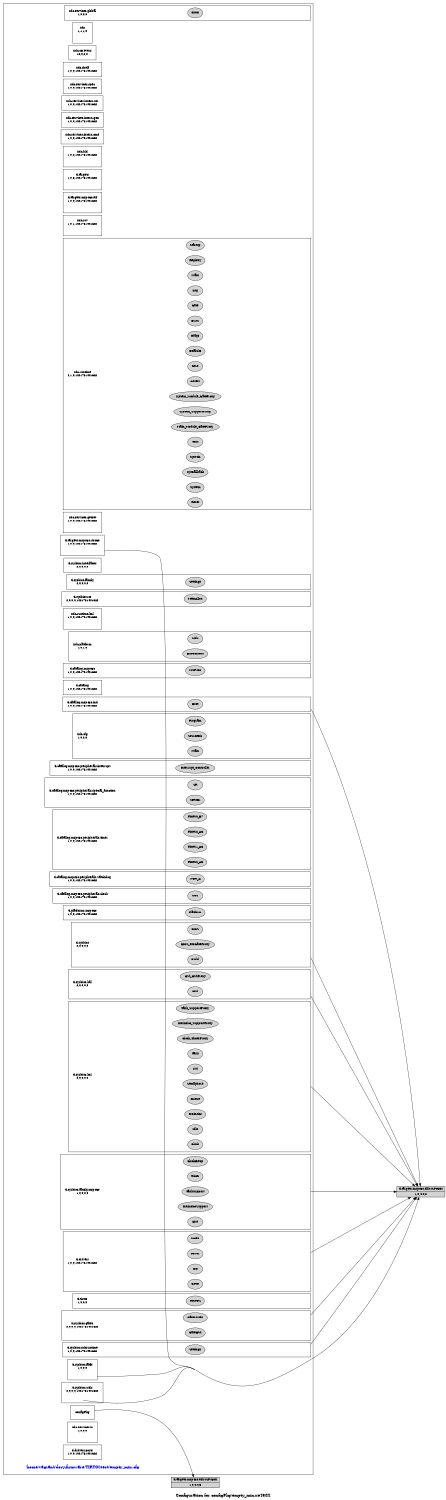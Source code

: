 digraph configuration {
    size="7.5,10";
    rankdir=LR;
    ranksep=".50 equally";
    concentrate=true;
    compound=true;
    label="\nConfiguration for configPkg/empty_min.xe430X"
  node [font=Helvetica, fontsize=14, fontcolor=black];  subgraph cluster0 {label=""; __cfg [label="/home/vagrant/dory-firmware/TIRTOStest/empty_min.cfg", color=white, fontcolor=blue];
    node [font=Helvetica, fontsize=10];    subgraph cluster1 {
        label="";
        xdc_services_global__top [shape=box,label="xdc.services.global\n1,0,0,0", color=white];
        xdc_services_global__bot [shape=point,label="", style=invis];
        xdc_services_global_Clock [style=filled,fillcolor=lightgray, label="Clock"];
        xdc_services_global__top -> xdc_services_global_Clock[style=invis];
        xdc_services_global_Clock -> xdc_services_global__bot[style=invis];
    }
    subgraph cluster2 {
        label="";
        xdc__top [shape=box,label="xdc\n1,1,1,0", color=white];
        xdc__bot [shape=point,label="", style=invis];
    }
    subgraph cluster3 {
        label="";
        xdc_corevers__top [shape=box,label="xdc.corevers\n16,0,2,0", color=white];
    }
    subgraph cluster4 {
        label="";
        xdc_shelf__top [shape=box,label="xdc.shelf\n1,0,0,1421781441622", color=white];
    }
    subgraph cluster5 {
        label="";
        xdc_services_spec__top [shape=box,label="xdc.services.spec\n1,0,0,1421781441622", color=white];
    }
    subgraph cluster6 {
        label="";
        xdc_services_intern_xsr__top [shape=box,label="xdc.services.intern.xsr\n1,0,0,1421781441622", color=white];
    }
    subgraph cluster7 {
        label="";
        xdc_services_intern_gen__top [shape=box,label="xdc.services.intern.gen\n1,0,0,1421781441622", color=white];
    }
    subgraph cluster8 {
        label="";
        xdc_services_intern_cmd__top [shape=box,label="xdc.services.intern.cmd\n1,0,0,1421781441622", color=white];
    }
    subgraph cluster9 {
        label="";
        xdc_bld__top [shape=box,label="xdc.bld\n1,0,2,1421781441622", color=white];
        xdc_bld__bot [shape=point,label="", style=invis];
    }
    subgraph cluster10 {
        label="";
        ti_targets__top [shape=box,label="ti.targets\n1,0,3,1421781441622", color=white];
        ti_targets__bot [shape=point,label="", style=invis];
    }
    subgraph cluster11 {
        label="";
        ti_targets_msp430_elf__top [shape=box,label="ti.targets.msp430.elf\n1,0,0,1421781441622", color=white];
        ti_targets_msp430_elf__bot [shape=point,label="", style=invis];
    }
    subgraph cluster12 {
        label="";
        xdc_rov__top [shape=box,label="xdc.rov\n1,0,1,1421781441622", color=white];
        xdc_rov__bot [shape=point,label="", style=invis];
    }
    subgraph cluster13 {
        label="";
        xdc_runtime__top [shape=box,label="xdc.runtime\n2,1,0,1421781441622", color=white];
        xdc_runtime__bot [shape=point,label="", style=invis];
        xdc_runtime_Assert [style=filled,fillcolor=lightgray, label="Assert"];
        xdc_runtime__top -> xdc_runtime_Assert[style=invis];
        xdc_runtime_Assert -> xdc_runtime__bot[style=invis];
        xdc_runtime_Core [style=filled,fillcolor=lightgray, label="Core"];
        xdc_runtime__top -> xdc_runtime_Core[style=invis];
        xdc_runtime_Core -> xdc_runtime__bot[style=invis];
        xdc_runtime_Defaults [style=filled,fillcolor=lightgray, label="Defaults"];
        xdc_runtime__top -> xdc_runtime_Defaults[style=invis];
        xdc_runtime_Defaults -> xdc_runtime__bot[style=invis];
        xdc_runtime_Diags [style=filled,fillcolor=lightgray, label="Diags"];
        xdc_runtime__top -> xdc_runtime_Diags[style=invis];
        xdc_runtime_Diags -> xdc_runtime__bot[style=invis];
        xdc_runtime_Error [style=filled,fillcolor=lightgray, label="Error"];
        xdc_runtime__top -> xdc_runtime_Error[style=invis];
        xdc_runtime_Error -> xdc_runtime__bot[style=invis];
        xdc_runtime_Gate [style=filled,fillcolor=lightgray, label="Gate"];
        xdc_runtime__top -> xdc_runtime_Gate[style=invis];
        xdc_runtime_Gate -> xdc_runtime__bot[style=invis];
        xdc_runtime_Log [style=filled,fillcolor=lightgray, label="Log"];
        xdc_runtime__top -> xdc_runtime_Log[style=invis];
        xdc_runtime_Log -> xdc_runtime__bot[style=invis];
        xdc_runtime_Main [style=filled,fillcolor=lightgray, label="Main"];
        xdc_runtime__top -> xdc_runtime_Main[style=invis];
        xdc_runtime_Main -> xdc_runtime__bot[style=invis];
        xdc_runtime_Registry [style=filled,fillcolor=lightgray, label="Registry"];
        xdc_runtime__top -> xdc_runtime_Registry[style=invis];
        xdc_runtime_Registry -> xdc_runtime__bot[style=invis];
        xdc_runtime_Startup [style=filled,fillcolor=lightgray, label="Startup"];
        xdc_runtime__top -> xdc_runtime_Startup[style=invis];
        xdc_runtime_Startup -> xdc_runtime__bot[style=invis];
        xdc_runtime_Reset [style=filled,fillcolor=lightgray, label="Reset"];
        xdc_runtime__top -> xdc_runtime_Reset[style=invis];
        xdc_runtime_Reset -> xdc_runtime__bot[style=invis];
        xdc_runtime_System [style=filled,fillcolor=lightgray, label="System"];
        xdc_runtime__top -> xdc_runtime_System[style=invis];
        xdc_runtime_System -> xdc_runtime__bot[style=invis];
        xdc_runtime_SysCallback [style=filled,fillcolor=lightgray, label="SysCallback"];
        xdc_runtime__top -> xdc_runtime_SysCallback[style=invis];
        xdc_runtime_SysCallback -> xdc_runtime__bot[style=invis];
        xdc_runtime_SysMin [style=filled,fillcolor=lightgray, label="SysMin"];
        xdc_runtime__top -> xdc_runtime_SysMin[style=invis];
        xdc_runtime_SysMin -> xdc_runtime__bot[style=invis];
        xdc_runtime_Text [style=filled,fillcolor=lightgray, label="Text"];
        xdc_runtime__top -> xdc_runtime_Text[style=invis];
        xdc_runtime_Text -> xdc_runtime__bot[style=invis];
        xdc_runtime_Main_Module_GateProxy [style=filled,fillcolor=lightgray, label="Main_Module_GateProxy"];
        xdc_runtime__top -> xdc_runtime_Main_Module_GateProxy[style=invis];
        xdc_runtime_Main_Module_GateProxy -> xdc_runtime__bot[style=invis];
        xdc_runtime_System_SupportProxy [style=filled,fillcolor=lightgray, label="System_SupportProxy"];
        xdc_runtime__top -> xdc_runtime_System_SupportProxy[style=invis];
        xdc_runtime_System_SupportProxy -> xdc_runtime__bot[style=invis];
        xdc_runtime_System_Module_GateProxy [style=filled,fillcolor=lightgray, label="System_Module_GateProxy"];
        xdc_runtime__top -> xdc_runtime_System_Module_GateProxy[style=invis];
        xdc_runtime_System_Module_GateProxy -> xdc_runtime__bot[style=invis];
    }
    subgraph cluster14 {
        label="";
        xdc_services_getset__top [shape=box,label="xdc.services.getset\n1,0,0,1421781441622", color=white];
        xdc_services_getset__bot [shape=point,label="", style=invis];
    }
    subgraph cluster15 {
        label="";
        ti_targets_msp430_rts430__top [shape=box,label="ti.targets.msp430.rts430\n1,0,0,1421781441622", color=white];
        ti_targets_msp430_rts430__bot [shape=point,label="", style=invis];
    }
    subgraph cluster16 {
        label="";
        ti_sysbios_interfaces__top [shape=box,label="ti.sysbios.interfaces\n2,0,0,0,0", color=white];
    }
    subgraph cluster17 {
        label="";
        ti_sysbios_family__top [shape=box,label="ti.sysbios.family\n2,0,0,0,0", color=white];
        ti_sysbios_family__bot [shape=point,label="", style=invis];
        ti_sysbios_family_Settings [style=filled,fillcolor=lightgray, label="Settings"];
        ti_sysbios_family__top -> ti_sysbios_family_Settings[style=invis];
        ti_sysbios_family_Settings -> ti_sysbios_family__bot[style=invis];
    }
    subgraph cluster18 {
        label="";
        ti_sysbios_rts__top [shape=box,label="ti.sysbios.rts\n2,0,0,0,1421781441622", color=white];
        ti_sysbios_rts__bot [shape=point,label="", style=invis];
        ti_sysbios_rts_MemAlloc [style=filled,fillcolor=lightgray, label="MemAlloc"];
        ti_sysbios_rts__top -> ti_sysbios_rts_MemAlloc[style=invis];
        ti_sysbios_rts_MemAlloc -> ti_sysbios_rts__bot[style=invis];
    }
    subgraph cluster19 {
        label="";
        xdc_runtime_knl__top [shape=box,label="xdc.runtime.knl\n1,0,0,1421781441622", color=white];
        xdc_runtime_knl__bot [shape=point,label="", style=invis];
    }
    subgraph cluster20 {
        label="";
        xdc_platform__top [shape=box,label="xdc.platform\n1,0,1,0", color=white];
        xdc_platform__bot [shape=point,label="", style=invis];
        xdc_platform_ExeContext [style=filled,fillcolor=lightgray, label="ExeContext"];
        xdc_platform__top -> xdc_platform_ExeContext[style=invis];
        xdc_platform_ExeContext -> xdc_platform__bot[style=invis];
        xdc_platform_Utils [style=filled,fillcolor=lightgray, label="Utils"];
        xdc_platform__top -> xdc_platform_Utils[style=invis];
        xdc_platform_Utils -> xdc_platform__bot[style=invis];
    }
    subgraph cluster21 {
        label="";
        ti_catalog_msp430__top [shape=box,label="ti.catalog.msp430\n1,0,0,1421781441622", color=white];
        ti_catalog_msp430__bot [shape=point,label="", style=invis];
        ti_catalog_msp430_MSP430 [style=filled,fillcolor=lightgray, label="MSP430"];
        ti_catalog_msp430__top -> ti_catalog_msp430_MSP430[style=invis];
        ti_catalog_msp430_MSP430 -> ti_catalog_msp430__bot[style=invis];
    }
    subgraph cluster22 {
        label="";
        ti_catalog__top [shape=box,label="ti.catalog\n1,0,0,1421781441622", color=white];
    }
    subgraph cluster23 {
        label="";
        ti_catalog_msp430_init__top [shape=box,label="ti.catalog.msp430.init\n1,0,0,1421781441622", color=white];
        ti_catalog_msp430_init__bot [shape=point,label="", style=invis];
        ti_catalog_msp430_init_Boot [style=filled,fillcolor=lightgray, label="Boot"];
        ti_catalog_msp430_init__top -> ti_catalog_msp430_init_Boot[style=invis];
        ti_catalog_msp430_init_Boot -> ti_catalog_msp430_init__bot[style=invis];
    }
    subgraph cluster24 {
        label="";
        xdc_cfg__top [shape=box,label="xdc.cfg\n1,0,2,0", color=white];
        xdc_cfg__bot [shape=point,label="", style=invis];
        xdc_cfg_Program [style=filled,fillcolor=lightgray, label="Program"];
        xdc_cfg__top -> xdc_cfg_Program[style=invis];
        xdc_cfg_Program -> xdc_cfg__bot[style=invis];
        xdc_cfg_Main [style=filled,fillcolor=lightgray, label="Main"];
        xdc_cfg__top -> xdc_cfg_Main[style=invis];
        xdc_cfg_Main -> xdc_cfg__bot[style=invis];
        xdc_cfg_SourceDir [style=filled,fillcolor=lightgray, label="SourceDir"];
        xdc_cfg__top -> xdc_cfg_SourceDir[style=invis];
        xdc_cfg_SourceDir -> xdc_cfg__bot[style=invis];
    }
    subgraph cluster25 {
        label="";
        ti_catalog_msp430_peripherals_interrupt__top [shape=box,label="ti.catalog.msp430.peripherals.interrupt\n1,0,0,1421781441622", color=white];
        ti_catalog_msp430_peripherals_interrupt__bot [shape=point,label="", style=invis];
        ti_catalog_msp430_peripherals_interrupt_Interrupt_Controller [style=filled,fillcolor=lightgray, label="Interrupt_Controller"];
        ti_catalog_msp430_peripherals_interrupt__top -> ti_catalog_msp430_peripherals_interrupt_Interrupt_Controller[style=invis];
        ti_catalog_msp430_peripherals_interrupt_Interrupt_Controller -> ti_catalog_msp430_peripherals_interrupt__bot[style=invis];
    }
    subgraph cluster26 {
        label="";
        ti_catalog_msp430_peripherals_special_function__top [shape=box,label="ti.catalog.msp430.peripherals.special_function\n1,0,0,1421781441622", color=white];
        ti_catalog_msp430_peripherals_special_function__bot [shape=point,label="", style=invis];
        ti_catalog_msp430_peripherals_special_function_SFRIE1 [style=filled,fillcolor=lightgray, label="SFRIE1"];
        ti_catalog_msp430_peripherals_special_function__top -> ti_catalog_msp430_peripherals_special_function_SFRIE1[style=invis];
        ti_catalog_msp430_peripherals_special_function_SFRIE1 -> ti_catalog_msp430_peripherals_special_function__bot[style=invis];
        ti_catalog_msp430_peripherals_special_function_SR [style=filled,fillcolor=lightgray, label="SR"];
        ti_catalog_msp430_peripherals_special_function__top -> ti_catalog_msp430_peripherals_special_function_SR[style=invis];
        ti_catalog_msp430_peripherals_special_function_SR -> ti_catalog_msp430_peripherals_special_function__bot[style=invis];
    }
    subgraph cluster27 {
        label="";
        ti_catalog_msp430_peripherals_timer__top [shape=box,label="ti.catalog.msp430.peripherals.timer\n1,0,0,1421781441622", color=white];
        ti_catalog_msp430_peripherals_timer__bot [shape=point,label="", style=invis];
        ti_catalog_msp430_peripherals_timer_Timer0_A5 [style=filled,fillcolor=lightgray, label="Timer0_A5"];
        ti_catalog_msp430_peripherals_timer__top -> ti_catalog_msp430_peripherals_timer_Timer0_A5[style=invis];
        ti_catalog_msp430_peripherals_timer_Timer0_A5 -> ti_catalog_msp430_peripherals_timer__bot[style=invis];
        ti_catalog_msp430_peripherals_timer_Timer1_A3 [style=filled,fillcolor=lightgray, label="Timer1_A3"];
        ti_catalog_msp430_peripherals_timer__top -> ti_catalog_msp430_peripherals_timer_Timer1_A3[style=invis];
        ti_catalog_msp430_peripherals_timer_Timer1_A3 -> ti_catalog_msp430_peripherals_timer__bot[style=invis];
        ti_catalog_msp430_peripherals_timer_Timer2_A3 [style=filled,fillcolor=lightgray, label="Timer2_A3"];
        ti_catalog_msp430_peripherals_timer__top -> ti_catalog_msp430_peripherals_timer_Timer2_A3[style=invis];
        ti_catalog_msp430_peripherals_timer_Timer2_A3 -> ti_catalog_msp430_peripherals_timer__bot[style=invis];
        ti_catalog_msp430_peripherals_timer_Timer0_B7 [style=filled,fillcolor=lightgray, label="Timer0_B7"];
        ti_catalog_msp430_peripherals_timer__top -> ti_catalog_msp430_peripherals_timer_Timer0_B7[style=invis];
        ti_catalog_msp430_peripherals_timer_Timer0_B7 -> ti_catalog_msp430_peripherals_timer__bot[style=invis];
    }
    subgraph cluster28 {
        label="";
        ti_catalog_msp430_peripherals_watchdog__top [shape=box,label="ti.catalog.msp430.peripherals.watchdog\n1,0,0,1421781441622", color=white];
        ti_catalog_msp430_peripherals_watchdog__bot [shape=point,label="", style=invis];
        ti_catalog_msp430_peripherals_watchdog_WDT_A [style=filled,fillcolor=lightgray, label="WDT_A"];
        ti_catalog_msp430_peripherals_watchdog__top -> ti_catalog_msp430_peripherals_watchdog_WDT_A[style=invis];
        ti_catalog_msp430_peripherals_watchdog_WDT_A -> ti_catalog_msp430_peripherals_watchdog__bot[style=invis];
    }
    subgraph cluster29 {
        label="";
        ti_catalog_msp430_peripherals_clock__top [shape=box,label="ti.catalog.msp430.peripherals.clock\n1,0,0,1421781441622", color=white];
        ti_catalog_msp430_peripherals_clock__bot [shape=point,label="", style=invis];
        ti_catalog_msp430_peripherals_clock_UCS [style=filled,fillcolor=lightgray, label="UCS"];
        ti_catalog_msp430_peripherals_clock__top -> ti_catalog_msp430_peripherals_clock_UCS[style=invis];
        ti_catalog_msp430_peripherals_clock_UCS -> ti_catalog_msp430_peripherals_clock__bot[style=invis];
    }
    subgraph cluster30 {
        label="";
        ti_platforms_msp430__top [shape=box,label="ti.platforms.msp430\n1,0,0,1421781441622", color=white];
        ti_platforms_msp430__bot [shape=point,label="", style=invis];
        ti_platforms_msp430_Platform [style=filled,fillcolor=lightgray, label="Platform"];
        ti_platforms_msp430__top -> ti_platforms_msp430_Platform[style=invis];
        ti_platforms_msp430_Platform -> ti_platforms_msp430__bot[style=invis];
    }
    subgraph cluster31 {
        label="";
        ti_sysbios__top [shape=box,label="ti.sysbios\n2,0,0,0,0", color=white];
        ti_sysbios__bot [shape=point,label="", style=invis];
        ti_sysbios_BIOS [style=filled,fillcolor=lightgray, label="BIOS"];
        ti_sysbios__top -> ti_sysbios_BIOS[style=invis];
        ti_sysbios_BIOS -> ti_sysbios__bot[style=invis];
        ti_sysbios_Build [style=filled,fillcolor=lightgray, label="Build"];
        ti_sysbios__top -> ti_sysbios_Build[style=invis];
        ti_sysbios_Build -> ti_sysbios__bot[style=invis];
        ti_sysbios_BIOS_RtsGateProxy [style=filled,fillcolor=lightgray, label="BIOS_RtsGateProxy"];
        ti_sysbios__top -> ti_sysbios_BIOS_RtsGateProxy[style=invis];
        ti_sysbios_BIOS_RtsGateProxy -> ti_sysbios__bot[style=invis];
    }
    subgraph cluster32 {
        label="";
        ti_sysbios_fatfs__top [shape=box,label="ti.sysbios.fatfs\n1,0,0,0", color=white];
        ti_sysbios_fatfs__bot [shape=point,label="", style=invis];
    }
    subgraph cluster33 {
        label="";
        ti_sysbios_hal__top [shape=box,label="ti.sysbios.hal\n2,0,0,0,0", color=white];
        ti_sysbios_hal__bot [shape=point,label="", style=invis];
        ti_sysbios_hal_Hwi [style=filled,fillcolor=lightgray, label="Hwi"];
        ti_sysbios_hal__top -> ti_sysbios_hal_Hwi[style=invis];
        ti_sysbios_hal_Hwi -> ti_sysbios_hal__bot[style=invis];
        ti_sysbios_hal_Hwi_HwiProxy [style=filled,fillcolor=lightgray, label="Hwi_HwiProxy"];
        ti_sysbios_hal__top -> ti_sysbios_hal_Hwi_HwiProxy[style=invis];
        ti_sysbios_hal_Hwi_HwiProxy -> ti_sysbios_hal__bot[style=invis];
    }
    subgraph cluster34 {
        label="";
        ti_sysbios_knl__top [shape=box,label="ti.sysbios.knl\n2,0,0,0,0", color=white];
        ti_sysbios_knl__bot [shape=point,label="", style=invis];
        ti_sysbios_knl_Clock [style=filled,fillcolor=lightgray, label="Clock"];
        ti_sysbios_knl__top -> ti_sysbios_knl_Clock[style=invis];
        ti_sysbios_knl_Clock -> ti_sysbios_knl__bot[style=invis];
        ti_sysbios_knl_Idle [style=filled,fillcolor=lightgray, label="Idle"];
        ti_sysbios_knl__top -> ti_sysbios_knl_Idle[style=invis];
        ti_sysbios_knl_Idle -> ti_sysbios_knl__bot[style=invis];
        ti_sysbios_knl_Intrinsics [style=filled,fillcolor=lightgray, label="Intrinsics"];
        ti_sysbios_knl__top -> ti_sysbios_knl_Intrinsics[style=invis];
        ti_sysbios_knl_Intrinsics -> ti_sysbios_knl__bot[style=invis];
        ti_sysbios_knl_Queue [style=filled,fillcolor=lightgray, label="Queue"];
        ti_sysbios_knl__top -> ti_sysbios_knl_Queue[style=invis];
        ti_sysbios_knl_Queue -> ti_sysbios_knl__bot[style=invis];
        ti_sysbios_knl_Semaphore [style=filled,fillcolor=lightgray, label="Semaphore"];
        ti_sysbios_knl__top -> ti_sysbios_knl_Semaphore[style=invis];
        ti_sysbios_knl_Semaphore -> ti_sysbios_knl__bot[style=invis];
        ti_sysbios_knl_Swi [style=filled,fillcolor=lightgray, label="Swi"];
        ti_sysbios_knl__top -> ti_sysbios_knl_Swi[style=invis];
        ti_sysbios_knl_Swi -> ti_sysbios_knl__bot[style=invis];
        ti_sysbios_knl_Task [style=filled,fillcolor=lightgray, label="Task"];
        ti_sysbios_knl__top -> ti_sysbios_knl_Task[style=invis];
        ti_sysbios_knl_Task -> ti_sysbios_knl__bot[style=invis];
        ti_sysbios_knl_Clock_TimerProxy [style=filled,fillcolor=lightgray, label="Clock_TimerProxy"];
        ti_sysbios_knl__top -> ti_sysbios_knl_Clock_TimerProxy[style=invis];
        ti_sysbios_knl_Clock_TimerProxy -> ti_sysbios_knl__bot[style=invis];
        ti_sysbios_knl_Intrinsics_SupportProxy [style=filled,fillcolor=lightgray, label="Intrinsics_SupportProxy"];
        ti_sysbios_knl__top -> ti_sysbios_knl_Intrinsics_SupportProxy[style=invis];
        ti_sysbios_knl_Intrinsics_SupportProxy -> ti_sysbios_knl__bot[style=invis];
        ti_sysbios_knl_Task_SupportProxy [style=filled,fillcolor=lightgray, label="Task_SupportProxy"];
        ti_sysbios_knl__top -> ti_sysbios_knl_Task_SupportProxy[style=invis];
        ti_sysbios_knl_Task_SupportProxy -> ti_sysbios_knl__bot[style=invis];
    }
    subgraph cluster35 {
        label="";
        ti_sysbios_family_msp430__top [shape=box,label="ti.sysbios.family.msp430\n1,0,0,0,0", color=white];
        ti_sysbios_family_msp430__bot [shape=point,label="", style=invis];
        ti_sysbios_family_msp430_Hwi [style=filled,fillcolor=lightgray, label="Hwi"];
        ti_sysbios_family_msp430__top -> ti_sysbios_family_msp430_Hwi[style=invis];
        ti_sysbios_family_msp430_Hwi -> ti_sysbios_family_msp430__bot[style=invis];
        ti_sysbios_family_msp430_IntrinsicsSupport [style=filled,fillcolor=lightgray, label="IntrinsicsSupport"];
        ti_sysbios_family_msp430__top -> ti_sysbios_family_msp430_IntrinsicsSupport[style=invis];
        ti_sysbios_family_msp430_IntrinsicsSupport -> ti_sysbios_family_msp430__bot[style=invis];
        ti_sysbios_family_msp430_TaskSupport [style=filled,fillcolor=lightgray, label="TaskSupport"];
        ti_sysbios_family_msp430__top -> ti_sysbios_family_msp430_TaskSupport[style=invis];
        ti_sysbios_family_msp430_TaskSupport -> ti_sysbios_family_msp430__bot[style=invis];
        ti_sysbios_family_msp430_Timer [style=filled,fillcolor=lightgray, label="Timer"];
        ti_sysbios_family_msp430__top -> ti_sysbios_family_msp430_Timer[style=invis];
        ti_sysbios_family_msp430_Timer -> ti_sysbios_family_msp430__bot[style=invis];
        ti_sysbios_family_msp430_ClockFreqs [style=filled,fillcolor=lightgray, label="ClockFreqs"];
        ti_sysbios_family_msp430__top -> ti_sysbios_family_msp430_ClockFreqs[style=invis];
        ti_sysbios_family_msp430_ClockFreqs -> ti_sysbios_family_msp430__bot[style=invis];
    }
    subgraph cluster36 {
        label="";
        ti_drivers__top [shape=box,label="ti.drivers\n1,0,0,1421781441622", color=white];
        ti_drivers__bot [shape=point,label="", style=invis];
        ti_drivers_GPIO [style=filled,fillcolor=lightgray, label="GPIO"];
        ti_drivers__top -> ti_drivers_GPIO[style=invis];
        ti_drivers_GPIO -> ti_drivers__bot[style=invis];
        ti_drivers_I2C [style=filled,fillcolor=lightgray, label="I2C"];
        ti_drivers__top -> ti_drivers_I2C[style=invis];
        ti_drivers_I2C -> ti_drivers__bot[style=invis];
        ti_drivers_Power [style=filled,fillcolor=lightgray, label="Power"];
        ti_drivers__top -> ti_drivers_Power[style=invis];
        ti_drivers_Power -> ti_drivers__bot[style=invis];
        ti_drivers_UART [style=filled,fillcolor=lightgray, label="UART"];
        ti_drivers__top -> ti_drivers_UART[style=invis];
        ti_drivers_UART -> ti_drivers__bot[style=invis];
    }
    subgraph cluster37 {
        label="";
        ti_tirtos__top [shape=box,label="ti.tirtos\n1,0,0,0", color=white];
        ti_tirtos__bot [shape=point,label="", style=invis];
        ti_tirtos_TIRTOS [style=filled,fillcolor=lightgray, label="TIRTOS"];
        ti_tirtos__top -> ti_tirtos_TIRTOS[style=invis];
        ti_tirtos_TIRTOS -> ti_tirtos__bot[style=invis];
    }
    subgraph cluster38 {
        label="";
        ti_sysbios_gates__top [shape=box,label="ti.sysbios.gates\n2,0,0,0,1421781441622", color=white];
        ti_sysbios_gates__bot [shape=point,label="", style=invis];
        ti_sysbios_gates_GateHwi [style=filled,fillcolor=lightgray, label="GateHwi"];
        ti_sysbios_gates__top -> ti_sysbios_gates_GateHwi[style=invis];
        ti_sysbios_gates_GateHwi -> ti_sysbios_gates__bot[style=invis];
        ti_sysbios_gates_GateMutex [style=filled,fillcolor=lightgray, label="GateMutex"];
        ti_sysbios_gates__top -> ti_sysbios_gates_GateMutex[style=invis];
        ti_sysbios_gates_GateMutex -> ti_sysbios_gates__bot[style=invis];
    }
    subgraph cluster39 {
        label="";
        ti_sysbios_xdcruntime__top [shape=box,label="ti.sysbios.xdcruntime\n1,0,0,1421781441622", color=white];
        ti_sysbios_xdcruntime__bot [shape=point,label="", style=invis];
        ti_sysbios_xdcruntime_Settings [style=filled,fillcolor=lightgray, label="Settings"];
        ti_sysbios_xdcruntime__top -> ti_sysbios_xdcruntime_Settings[style=invis];
        ti_sysbios_xdcruntime_Settings -> ti_sysbios_xdcruntime__bot[style=invis];
    }
    subgraph cluster40 {
        label="";
        ti_sysbios_utils__top [shape=box,label="ti.sysbios.utils\n2,0,0,0,1421781441622", color=white];
        ti_sysbios_utils__bot [shape=point,label="", style=invis];
    }
    subgraph cluster41 {
        label="";
        configPkg__top [shape=box,label="configPkg\n", color=white];
    }
    subgraph cluster42 {
        label="";
        xdc_services_io__top [shape=box,label="xdc.services.io\n1,0,0,0", color=white];
        xdc_services_io__bot [shape=point,label="", style=invis];
    }
    subgraph cluster43 {
        label="";
        ti_drivers_ports__top [shape=box,label="ti.drivers.ports\n1,0,0,1421781441622", color=white];
    }
  }
  node [font=Helvetica, fontsize=10];
    ti_targets_msp430_elf_MSP430X__1_0_4__4_2 [shape=record,label="ti.targets.msp430.elf.MSP430X|1,0,4.4,2",style=filled, fillcolor=lightgrey];
    ti_targets_msp430_rts430__bot -> ti_targets_msp430_elf_MSP430X__1_0_4__4_2 [ltail=cluster15];
    ti_targets_msp430_elf_MSP430X__1_0_4__4_2 [shape=record,label="ti.targets.msp430.elf.MSP430X|1,0,4.4,2",style=filled, fillcolor=lightgrey];
    ti_catalog_msp430_init__bot -> ti_targets_msp430_elf_MSP430X__1_0_4__4_2 [ltail=cluster23];
    ti_targets_msp430_elf_MSP430X__1_0_4__4_2 [shape=record,label="ti.targets.msp430.elf.MSP430X|1,0,4.4,2",style=filled, fillcolor=lightgrey];
    ti_sysbios__bot -> ti_targets_msp430_elf_MSP430X__1_0_4__4_2 [ltail=cluster31];
    ti_targets_msp430_elf_MSP430X__1_0_4__4_2 [shape=record,label="ti.targets.msp430.elf.MSP430X|1,0,4.4,2",style=filled, fillcolor=lightgrey];
    ti_sysbios_fatfs__bot -> ti_targets_msp430_elf_MSP430X__1_0_4__4_2 [ltail=cluster32];
    ti_targets_msp430_elf_MSP430X__1_0_4__4_2 [shape=record,label="ti.targets.msp430.elf.MSP430X|1,0,4.4,2",style=filled, fillcolor=lightgrey];
    ti_sysbios_hal__bot -> ti_targets_msp430_elf_MSP430X__1_0_4__4_2 [ltail=cluster33];
    ti_targets_msp430_elf_MSP430X__1_0_4__4_2 [shape=record,label="ti.targets.msp430.elf.MSP430X|1,0,4.4,2",style=filled, fillcolor=lightgrey];
    ti_sysbios_knl__bot -> ti_targets_msp430_elf_MSP430X__1_0_4__4_2 [ltail=cluster34];
    ti_targets_msp430_elf_MSP430X__1_0_4__4_2 [shape=record,label="ti.targets.msp430.elf.MSP430X|1,0,4.4,2",style=filled, fillcolor=lightgrey];
    ti_sysbios_family_msp430__bot -> ti_targets_msp430_elf_MSP430X__1_0_4__4_2 [ltail=cluster35];
    ti_targets_msp430_elf_MSP430X__1_0_4__4_2 [shape=record,label="ti.targets.msp430.elf.MSP430X|1,0,4.4,2",style=filled, fillcolor=lightgrey];
    ti_drivers__bot -> ti_targets_msp430_elf_MSP430X__1_0_4__4_2 [ltail=cluster36];
    ti_targets_msp430_elf_MSP430X__1_0_4__4_2 [shape=record,label="ti.targets.msp430.elf.MSP430X|1,0,4.4,2",style=filled, fillcolor=lightgrey];
    ti_sysbios_gates__bot -> ti_targets_msp430_elf_MSP430X__1_0_4__4_2 [ltail=cluster38];
    ti_targets_msp430_elf_MSP430X__1_0_4__4_2 [shape=record,label="ti.targets.msp430.elf.MSP430X|1,0,4.4,2",style=filled, fillcolor=lightgrey];
    ti_sysbios_xdcruntime__bot -> ti_targets_msp430_elf_MSP430X__1_0_4__4_2 [ltail=cluster39];
    ti_targets_msp430_elf_MSP430X__1_0_4__4_2 [shape=record,label="ti.targets.msp430.elf.MSP430X|1,0,4.4,2",style=filled, fillcolor=lightgrey];
    ti_sysbios_utils__bot -> ti_targets_msp430_elf_MSP430X__1_0_4__4_2 [ltail=cluster40];
    ti_targets_msp430_elf_MSP430X__1_0_4__4_3 [shape=record,label="ti.targets.msp430.elf.MSP430X|1,0,4.4,3",style=filled, fillcolor=lightgrey];
    configPkg__top -> ti_targets_msp430_elf_MSP430X__1_0_4__4_3 [ltail=cluster41];
}
